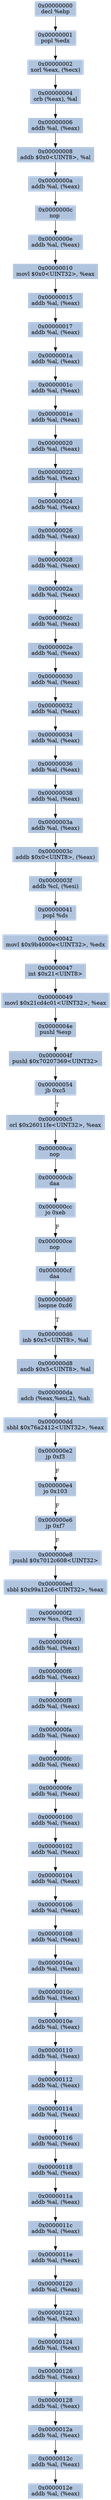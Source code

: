 digraph G {
node[shape=rectangle,style=filled,fillcolor=lightsteelblue,color=lightsteelblue]
bgcolor="transparent"
a0x00000000decl_ebp[label="0x00000000\ndecl %ebp"];
a0x00000001popl_edx[label="0x00000001\npopl %edx"];
a0x00000002xorl_eax_ecx_[label="0x00000002\nxorl %eax, (%ecx)"];
a0x00000004orb_eax__al[label="0x00000004\norb (%eax), %al"];
a0x00000006addb_al_eax_[label="0x00000006\naddb %al, (%eax)"];
a0x00000008addb_0x0UINT8_al[label="0x00000008\naddb $0x0<UINT8>, %al"];
a0x0000000aaddb_al_eax_[label="0x0000000a\naddb %al, (%eax)"];
a0x0000000cnop_[label="0x0000000c\nnop "];
a0x0000000eaddb_al_eax_[label="0x0000000e\naddb %al, (%eax)"];
a0x00000010movl_0x0UINT32_eax[label="0x00000010\nmovl $0x0<UINT32>, %eax"];
a0x00000015addb_al_eax_[label="0x00000015\naddb %al, (%eax)"];
a0x00000017addb_al_eax_[label="0x00000017\naddb %al, (%eax)"];
a0x0000001aaddb_al_eax_[label="0x0000001a\naddb %al, (%eax)"];
a0x0000001caddb_al_eax_[label="0x0000001c\naddb %al, (%eax)"];
a0x0000001eaddb_al_eax_[label="0x0000001e\naddb %al, (%eax)"];
a0x00000020addb_al_eax_[label="0x00000020\naddb %al, (%eax)"];
a0x00000022addb_al_eax_[label="0x00000022\naddb %al, (%eax)"];
a0x00000024addb_al_eax_[label="0x00000024\naddb %al, (%eax)"];
a0x00000026addb_al_eax_[label="0x00000026\naddb %al, (%eax)"];
a0x00000028addb_al_eax_[label="0x00000028\naddb %al, (%eax)"];
a0x0000002aaddb_al_eax_[label="0x0000002a\naddb %al, (%eax)"];
a0x0000002caddb_al_eax_[label="0x0000002c\naddb %al, (%eax)"];
a0x0000002eaddb_al_eax_[label="0x0000002e\naddb %al, (%eax)"];
a0x00000030addb_al_eax_[label="0x00000030\naddb %al, (%eax)"];
a0x00000032addb_al_eax_[label="0x00000032\naddb %al, (%eax)"];
a0x00000034addb_al_eax_[label="0x00000034\naddb %al, (%eax)"];
a0x00000036addb_al_eax_[label="0x00000036\naddb %al, (%eax)"];
a0x00000038addb_al_eax_[label="0x00000038\naddb %al, (%eax)"];
a0x0000003aaddb_al_eax_[label="0x0000003a\naddb %al, (%eax)"];
a0x0000003caddb_0x0UINT8_eax_[label="0x0000003c\naddb $0x0<UINT8>, (%eax)"];
a0x0000003faddb_cl_esi_[label="0x0000003f\naddb %cl, (%esi)"];
a0x00000041popl_ds[label="0x00000041\npopl %ds"];
a0x00000042movl_0x9b4000eUINT32_edx[label="0x00000042\nmovl $0x9b4000e<UINT32>, %edx"];
a0x00000047int_0x21UINT8[label="0x00000047\nint $0x21<UINT8>"];
a0x00000049movl_0x21cd4c01UINT32_eax[label="0x00000049\nmovl $0x21cd4c01<UINT32>, %eax"];
a0x0000004epushl_esp[label="0x0000004e\npushl %esp"];
a0x0000004fpushl_0x70207369UINT32[label="0x0000004f\npushl $0x70207369<UINT32>"];
a0x00000054jb_0xc5[label="0x00000054\njb 0xc5"];
a0x000000c5orl_0x26011feUINT32_eax[label="0x000000c5\norl $0x26011fe<UINT32>, %eax"];
a0x000000canop_[label="0x000000ca\nnop "];
a0x000000cbdaa_[label="0x000000cb\ndaa "];
a0x000000ccjo_0xeb[label="0x000000cc\njo 0xeb"];
a0x000000cenop_[label="0x000000ce\nnop "];
a0x000000cfdaa_[label="0x000000cf\ndaa "];
a0x000000d0loopne_0xd6[label="0x000000d0\nloopne 0xd6"];
a0x000000d6inb_0x3UINT8_al[label="0x000000d6\ninb $0x3<UINT8>, %al"];
a0x000000d8andb_0x5UINT8_al[label="0x000000d8\nandb $0x5<UINT8>, %al"];
a0x000000daadcb_eaxesi2__ah[label="0x000000da\nadcb (%eax,%esi,2), %ah"];
a0x000000ddsbbl_0x76a2412UINT32_eax[label="0x000000dd\nsbbl $0x76a2412<UINT32>, %eax"];
a0x000000e2jp_0xf3[label="0x000000e2\njp 0xf3"];
a0x000000e4jo_0x103[label="0x000000e4\njo 0x103"];
a0x000000e6jp_0xf7[label="0x000000e6\njp 0xf7"];
a0x000000e8pushl_0x7012c608UINT32[label="0x000000e8\npushl $0x7012c608<UINT32>"];
a0x000000edsbbl_0x99a12c6UINT32_eax[label="0x000000ed\nsbbl $0x99a12c6<UINT32>, %eax"];
a0x000000f2movw_ss_ecx_[label="0x000000f2\nmovw %ss, (%ecx)"];
a0x000000f4addb_al_eax_[label="0x000000f4\naddb %al, (%eax)"];
a0x000000f6addb_al_eax_[label="0x000000f6\naddb %al, (%eax)"];
a0x000000f8addb_al_eax_[label="0x000000f8\naddb %al, (%eax)"];
a0x000000faaddb_al_eax_[label="0x000000fa\naddb %al, (%eax)"];
a0x000000fcaddb_al_eax_[label="0x000000fc\naddb %al, (%eax)"];
a0x000000feaddb_al_eax_[label="0x000000fe\naddb %al, (%eax)"];
a0x00000100addb_al_eax_[label="0x00000100\naddb %al, (%eax)"];
a0x00000102addb_al_eax_[label="0x00000102\naddb %al, (%eax)"];
a0x00000104addb_al_eax_[label="0x00000104\naddb %al, (%eax)"];
a0x00000106addb_al_eax_[label="0x00000106\naddb %al, (%eax)"];
a0x00000108addb_al_eax_[label="0x00000108\naddb %al, (%eax)"];
a0x0000010aaddb_al_eax_[label="0x0000010a\naddb %al, (%eax)"];
a0x0000010caddb_al_eax_[label="0x0000010c\naddb %al, (%eax)"];
a0x0000010eaddb_al_eax_[label="0x0000010e\naddb %al, (%eax)"];
a0x00000110addb_al_eax_[label="0x00000110\naddb %al, (%eax)"];
a0x00000112addb_al_eax_[label="0x00000112\naddb %al, (%eax)"];
a0x00000114addb_al_eax_[label="0x00000114\naddb %al, (%eax)"];
a0x00000116addb_al_eax_[label="0x00000116\naddb %al, (%eax)"];
a0x00000118addb_al_eax_[label="0x00000118\naddb %al, (%eax)"];
a0x0000011aaddb_al_eax_[label="0x0000011a\naddb %al, (%eax)"];
a0x0000011caddb_al_eax_[label="0x0000011c\naddb %al, (%eax)"];
a0x0000011eaddb_al_eax_[label="0x0000011e\naddb %al, (%eax)"];
a0x00000120addb_al_eax_[label="0x00000120\naddb %al, (%eax)"];
a0x00000122addb_al_eax_[label="0x00000122\naddb %al, (%eax)"];
a0x00000124addb_al_eax_[label="0x00000124\naddb %al, (%eax)"];
a0x00000126addb_al_eax_[label="0x00000126\naddb %al, (%eax)"];
a0x00000128addb_al_eax_[label="0x00000128\naddb %al, (%eax)"];
a0x0000012aaddb_al_eax_[label="0x0000012a\naddb %al, (%eax)"];
a0x0000012caddb_al_eax_[label="0x0000012c\naddb %al, (%eax)"];
a0x0000012eaddb_al_eax_[label="0x0000012e\naddb %al, (%eax)"];
a0x00000000decl_ebp -> a0x00000001popl_edx [color="#000000"];
a0x00000001popl_edx -> a0x00000002xorl_eax_ecx_ [color="#000000"];
a0x00000002xorl_eax_ecx_ -> a0x00000004orb_eax__al [color="#000000"];
a0x00000004orb_eax__al -> a0x00000006addb_al_eax_ [color="#000000"];
a0x00000006addb_al_eax_ -> a0x00000008addb_0x0UINT8_al [color="#000000"];
a0x00000008addb_0x0UINT8_al -> a0x0000000aaddb_al_eax_ [color="#000000"];
a0x0000000aaddb_al_eax_ -> a0x0000000cnop_ [color="#000000"];
a0x0000000cnop_ -> a0x0000000eaddb_al_eax_ [color="#000000"];
a0x0000000eaddb_al_eax_ -> a0x00000010movl_0x0UINT32_eax [color="#000000"];
a0x00000010movl_0x0UINT32_eax -> a0x00000015addb_al_eax_ [color="#000000"];
a0x00000015addb_al_eax_ -> a0x00000017addb_al_eax_ [color="#000000"];
a0x00000017addb_al_eax_ -> a0x0000001aaddb_al_eax_ [color="#000000"];
a0x0000001aaddb_al_eax_ -> a0x0000001caddb_al_eax_ [color="#000000"];
a0x0000001caddb_al_eax_ -> a0x0000001eaddb_al_eax_ [color="#000000"];
a0x0000001eaddb_al_eax_ -> a0x00000020addb_al_eax_ [color="#000000"];
a0x00000020addb_al_eax_ -> a0x00000022addb_al_eax_ [color="#000000"];
a0x00000022addb_al_eax_ -> a0x00000024addb_al_eax_ [color="#000000"];
a0x00000024addb_al_eax_ -> a0x00000026addb_al_eax_ [color="#000000"];
a0x00000026addb_al_eax_ -> a0x00000028addb_al_eax_ [color="#000000"];
a0x00000028addb_al_eax_ -> a0x0000002aaddb_al_eax_ [color="#000000"];
a0x0000002aaddb_al_eax_ -> a0x0000002caddb_al_eax_ [color="#000000"];
a0x0000002caddb_al_eax_ -> a0x0000002eaddb_al_eax_ [color="#000000"];
a0x0000002eaddb_al_eax_ -> a0x00000030addb_al_eax_ [color="#000000"];
a0x00000030addb_al_eax_ -> a0x00000032addb_al_eax_ [color="#000000"];
a0x00000032addb_al_eax_ -> a0x00000034addb_al_eax_ [color="#000000"];
a0x00000034addb_al_eax_ -> a0x00000036addb_al_eax_ [color="#000000"];
a0x00000036addb_al_eax_ -> a0x00000038addb_al_eax_ [color="#000000"];
a0x00000038addb_al_eax_ -> a0x0000003aaddb_al_eax_ [color="#000000"];
a0x0000003aaddb_al_eax_ -> a0x0000003caddb_0x0UINT8_eax_ [color="#000000"];
a0x0000003caddb_0x0UINT8_eax_ -> a0x0000003faddb_cl_esi_ [color="#000000"];
a0x0000003faddb_cl_esi_ -> a0x00000041popl_ds [color="#000000"];
a0x00000041popl_ds -> a0x00000042movl_0x9b4000eUINT32_edx [color="#000000"];
a0x00000042movl_0x9b4000eUINT32_edx -> a0x00000047int_0x21UINT8 [color="#000000"];
a0x00000047int_0x21UINT8 -> a0x00000049movl_0x21cd4c01UINT32_eax [color="#000000"];
a0x00000049movl_0x21cd4c01UINT32_eax -> a0x0000004epushl_esp [color="#000000"];
a0x0000004epushl_esp -> a0x0000004fpushl_0x70207369UINT32 [color="#000000"];
a0x0000004fpushl_0x70207369UINT32 -> a0x00000054jb_0xc5 [color="#000000"];
a0x00000054jb_0xc5 -> a0x000000c5orl_0x26011feUINT32_eax [color="#000000",label="T"];
a0x000000c5orl_0x26011feUINT32_eax -> a0x000000canop_ [color="#000000"];
a0x000000canop_ -> a0x000000cbdaa_ [color="#000000"];
a0x000000cbdaa_ -> a0x000000ccjo_0xeb [color="#000000"];
a0x000000ccjo_0xeb -> a0x000000cenop_ [color="#000000",label="F"];
a0x000000cenop_ -> a0x000000cfdaa_ [color="#000000"];
a0x000000cfdaa_ -> a0x000000d0loopne_0xd6 [color="#000000"];
a0x000000d0loopne_0xd6 -> a0x000000d6inb_0x3UINT8_al [color="#000000",label="T"];
a0x000000d6inb_0x3UINT8_al -> a0x000000d8andb_0x5UINT8_al [color="#000000"];
a0x000000d8andb_0x5UINT8_al -> a0x000000daadcb_eaxesi2__ah [color="#000000"];
a0x000000daadcb_eaxesi2__ah -> a0x000000ddsbbl_0x76a2412UINT32_eax [color="#000000"];
a0x000000ddsbbl_0x76a2412UINT32_eax -> a0x000000e2jp_0xf3 [color="#000000"];
a0x000000e2jp_0xf3 -> a0x000000e4jo_0x103 [color="#000000",label="F"];
a0x000000e4jo_0x103 -> a0x000000e6jp_0xf7 [color="#000000",label="F"];
a0x000000e6jp_0xf7 -> a0x000000e8pushl_0x7012c608UINT32 [color="#000000",label="F"];
a0x000000e8pushl_0x7012c608UINT32 -> a0x000000edsbbl_0x99a12c6UINT32_eax [color="#000000"];
a0x000000edsbbl_0x99a12c6UINT32_eax -> a0x000000f2movw_ss_ecx_ [color="#000000"];
a0x000000f2movw_ss_ecx_ -> a0x000000f4addb_al_eax_ [color="#000000"];
a0x000000f4addb_al_eax_ -> a0x000000f6addb_al_eax_ [color="#000000"];
a0x000000f6addb_al_eax_ -> a0x000000f8addb_al_eax_ [color="#000000"];
a0x000000f8addb_al_eax_ -> a0x000000faaddb_al_eax_ [color="#000000"];
a0x000000faaddb_al_eax_ -> a0x000000fcaddb_al_eax_ [color="#000000"];
a0x000000fcaddb_al_eax_ -> a0x000000feaddb_al_eax_ [color="#000000"];
a0x000000feaddb_al_eax_ -> a0x00000100addb_al_eax_ [color="#000000"];
a0x00000100addb_al_eax_ -> a0x00000102addb_al_eax_ [color="#000000"];
a0x00000102addb_al_eax_ -> a0x00000104addb_al_eax_ [color="#000000"];
a0x00000104addb_al_eax_ -> a0x00000106addb_al_eax_ [color="#000000"];
a0x00000106addb_al_eax_ -> a0x00000108addb_al_eax_ [color="#000000"];
a0x00000108addb_al_eax_ -> a0x0000010aaddb_al_eax_ [color="#000000"];
a0x0000010aaddb_al_eax_ -> a0x0000010caddb_al_eax_ [color="#000000"];
a0x0000010caddb_al_eax_ -> a0x0000010eaddb_al_eax_ [color="#000000"];
a0x0000010eaddb_al_eax_ -> a0x00000110addb_al_eax_ [color="#000000"];
a0x00000110addb_al_eax_ -> a0x00000112addb_al_eax_ [color="#000000"];
a0x00000112addb_al_eax_ -> a0x00000114addb_al_eax_ [color="#000000"];
a0x00000114addb_al_eax_ -> a0x00000116addb_al_eax_ [color="#000000"];
a0x00000116addb_al_eax_ -> a0x00000118addb_al_eax_ [color="#000000"];
a0x00000118addb_al_eax_ -> a0x0000011aaddb_al_eax_ [color="#000000"];
a0x0000011aaddb_al_eax_ -> a0x0000011caddb_al_eax_ [color="#000000"];
a0x0000011caddb_al_eax_ -> a0x0000011eaddb_al_eax_ [color="#000000"];
a0x0000011eaddb_al_eax_ -> a0x00000120addb_al_eax_ [color="#000000"];
a0x00000120addb_al_eax_ -> a0x00000122addb_al_eax_ [color="#000000"];
a0x00000122addb_al_eax_ -> a0x00000124addb_al_eax_ [color="#000000"];
a0x00000124addb_al_eax_ -> a0x00000126addb_al_eax_ [color="#000000"];
a0x00000126addb_al_eax_ -> a0x00000128addb_al_eax_ [color="#000000"];
a0x00000128addb_al_eax_ -> a0x0000012aaddb_al_eax_ [color="#000000"];
a0x0000012aaddb_al_eax_ -> a0x0000012caddb_al_eax_ [color="#000000"];
a0x0000012caddb_al_eax_ -> a0x0000012eaddb_al_eax_ [color="#000000"];
}
